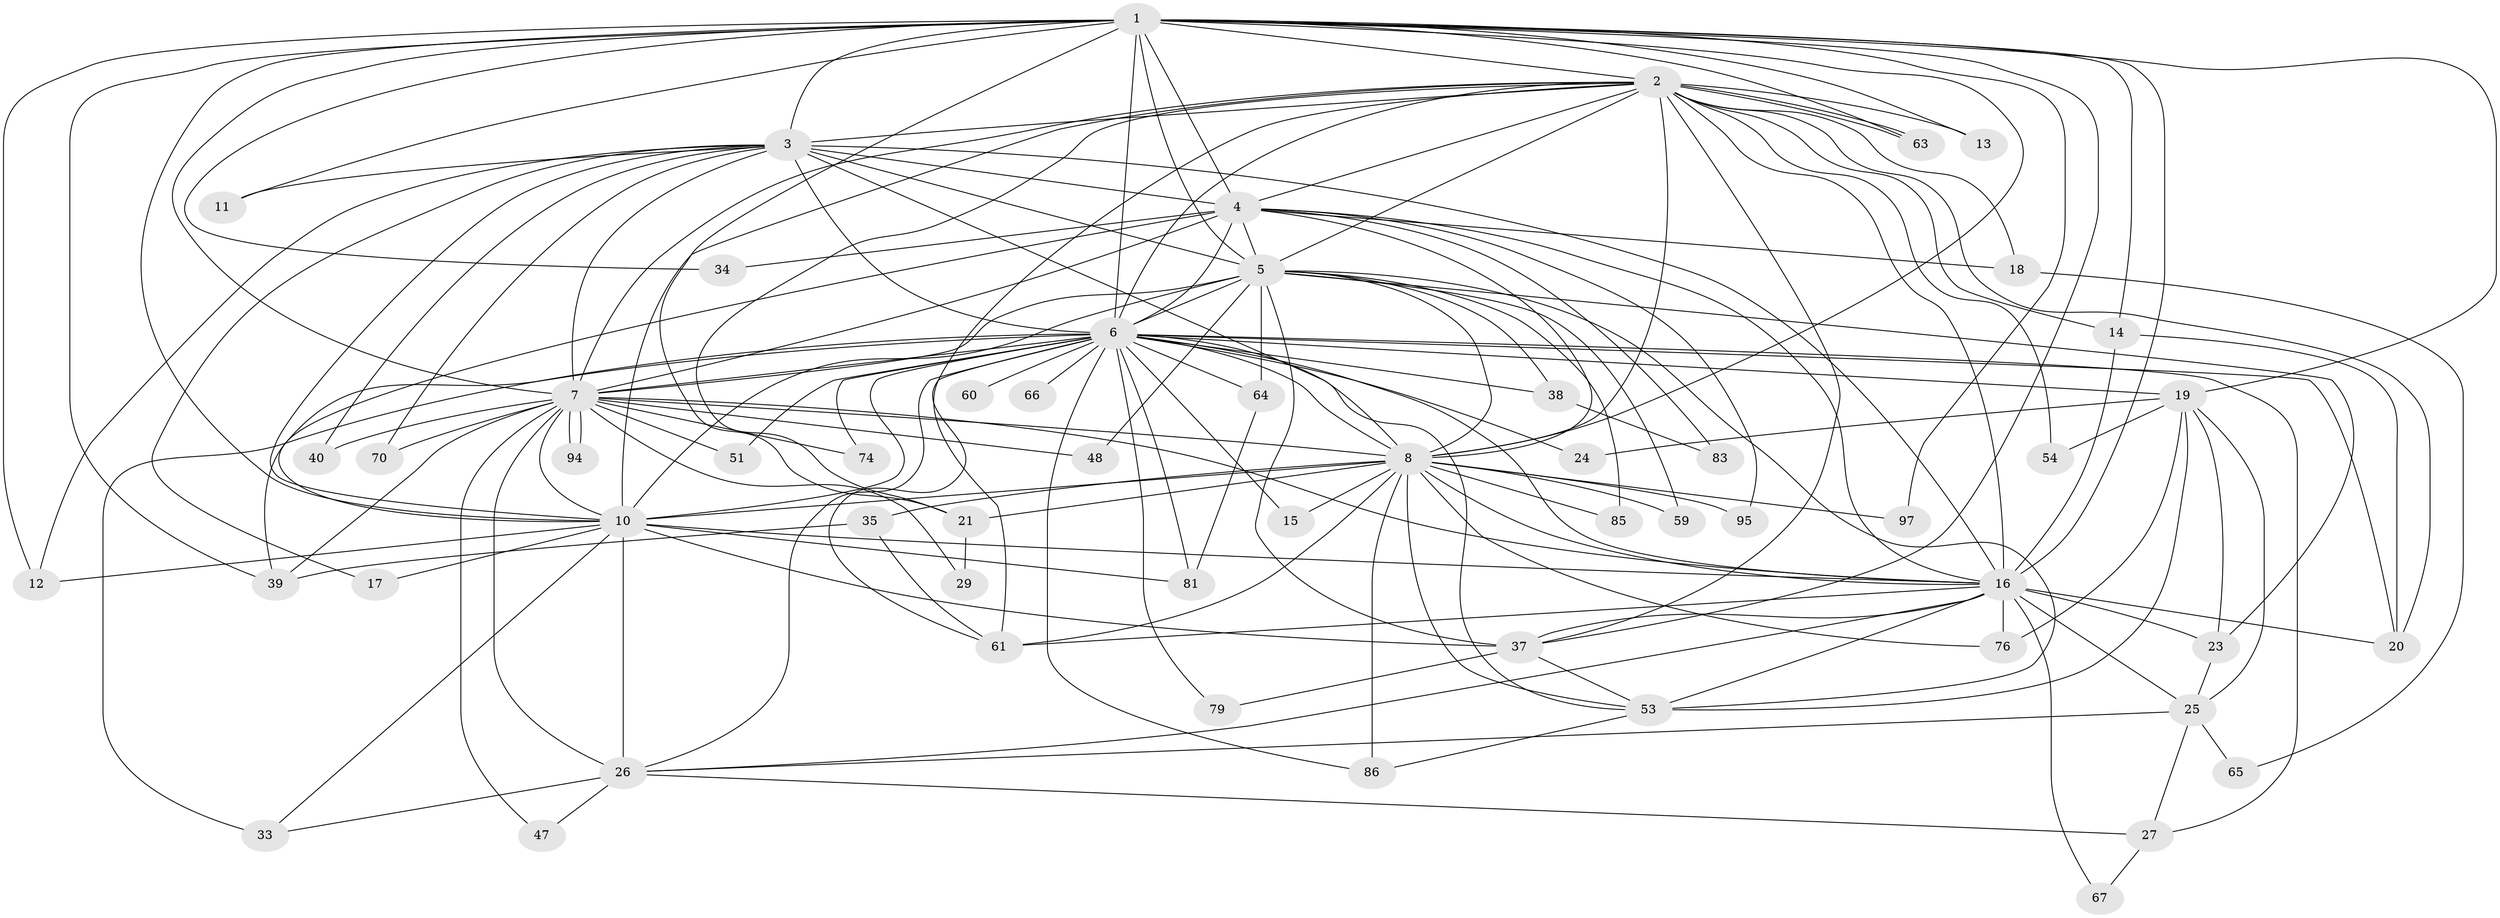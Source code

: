 // original degree distribution, {23: 0.02631578947368421, 22: 0.008771929824561403, 17: 0.008771929824561403, 16: 0.017543859649122806, 19: 0.017543859649122806, 24: 0.008771929824561403, 2: 0.543859649122807, 3: 0.14912280701754385, 4: 0.10526315789473684, 9: 0.017543859649122806, 7: 0.017543859649122806, 5: 0.043859649122807015, 6: 0.03508771929824561}
// Generated by graph-tools (version 1.1) at 2025/17/03/04/25 18:17:28]
// undirected, 57 vertices, 163 edges
graph export_dot {
graph [start="1"]
  node [color=gray90,style=filled];
  1 [super="+32+71"];
  2 [super="+68"];
  3;
  4 [super="+57"];
  5;
  6 [super="+31+42+9+108+55"];
  7 [super="+88+36"];
  8 [super="+30+77"];
  10 [super="+28+69"];
  11;
  12;
  13;
  14;
  15;
  16 [super="+45+41+43+52"];
  17;
  18;
  19 [super="+22"];
  20 [super="+90+113+96"];
  21;
  23 [super="+105+50"];
  24;
  25;
  26 [super="+73+106+78"];
  27;
  29;
  33 [super="+46"];
  34;
  35 [super="+56"];
  37 [super="+44"];
  38;
  39 [super="+102+49"];
  40;
  47;
  48;
  51;
  53 [super="+100+109+84+62"];
  54;
  59;
  60;
  61 [super="+103+72"];
  63 [super="+101"];
  64;
  65;
  66;
  67;
  70;
  74;
  76 [super="+92"];
  79;
  81;
  83;
  85;
  86;
  94;
  95;
  97;
  1 -- 2;
  1 -- 3;
  1 -- 4;
  1 -- 5 [weight=2];
  1 -- 6 [weight=2];
  1 -- 7;
  1 -- 8;
  1 -- 10;
  1 -- 11;
  1 -- 12;
  1 -- 13;
  1 -- 14;
  1 -- 16 [weight=2];
  1 -- 19;
  1 -- 34;
  1 -- 97;
  1 -- 63;
  1 -- 39;
  1 -- 37 [weight=2];
  1 -- 21;
  2 -- 3;
  2 -- 4;
  2 -- 5;
  2 -- 6 [weight=3];
  2 -- 7;
  2 -- 8 [weight=2];
  2 -- 10 [weight=2];
  2 -- 13;
  2 -- 14;
  2 -- 18;
  2 -- 21;
  2 -- 37;
  2 -- 54;
  2 -- 63;
  2 -- 63;
  2 -- 20 [weight=2];
  2 -- 61;
  2 -- 16;
  3 -- 4;
  3 -- 5;
  3 -- 6 [weight=4];
  3 -- 7;
  3 -- 8;
  3 -- 10;
  3 -- 11;
  3 -- 12;
  3 -- 17;
  3 -- 40;
  3 -- 70;
  3 -- 16;
  4 -- 5;
  4 -- 6 [weight=3];
  4 -- 7;
  4 -- 8 [weight=2];
  4 -- 10;
  4 -- 16;
  4 -- 18;
  4 -- 34;
  4 -- 83;
  4 -- 95;
  5 -- 6 [weight=2];
  5 -- 7 [weight=2];
  5 -- 8;
  5 -- 10;
  5 -- 23;
  5 -- 37;
  5 -- 38;
  5 -- 48;
  5 -- 53;
  5 -- 59;
  5 -- 64;
  5 -- 85;
  6 -- 7 [weight=3];
  6 -- 8 [weight=4];
  6 -- 10 [weight=3];
  6 -- 19 [weight=2];
  6 -- 60 [weight=2];
  6 -- 64;
  6 -- 53;
  6 -- 38;
  6 -- 81;
  6 -- 33 [weight=2];
  6 -- 86;
  6 -- 74;
  6 -- 61;
  6 -- 66;
  6 -- 15;
  6 -- 79;
  6 -- 24;
  6 -- 27;
  6 -- 39;
  6 -- 51;
  6 -- 20;
  6 -- 26;
  6 -- 16;
  7 -- 8 [weight=2];
  7 -- 10;
  7 -- 26 [weight=2];
  7 -- 29;
  7 -- 40;
  7 -- 47;
  7 -- 48;
  7 -- 51;
  7 -- 70;
  7 -- 74;
  7 -- 94;
  7 -- 94;
  7 -- 39;
  7 -- 16;
  8 -- 10;
  8 -- 15;
  8 -- 21;
  8 -- 35 [weight=2];
  8 -- 59;
  8 -- 76;
  8 -- 85;
  8 -- 86;
  8 -- 95;
  8 -- 97;
  8 -- 16;
  8 -- 53;
  8 -- 61;
  10 -- 17;
  10 -- 33;
  10 -- 26;
  10 -- 16;
  10 -- 81;
  10 -- 12;
  10 -- 37;
  14 -- 20;
  14 -- 16;
  16 -- 20;
  16 -- 25;
  16 -- 26;
  16 -- 76;
  16 -- 67;
  16 -- 53 [weight=2];
  16 -- 61;
  16 -- 23;
  16 -- 37;
  18 -- 65;
  19 -- 23;
  19 -- 24;
  19 -- 25;
  19 -- 54;
  19 -- 76;
  19 -- 53;
  21 -- 29;
  23 -- 25;
  25 -- 26;
  25 -- 27;
  25 -- 65;
  26 -- 33;
  26 -- 47;
  26 -- 27;
  27 -- 67;
  35 -- 61;
  35 -- 39;
  37 -- 53;
  37 -- 79;
  38 -- 83;
  53 -- 86;
  64 -- 81;
}
